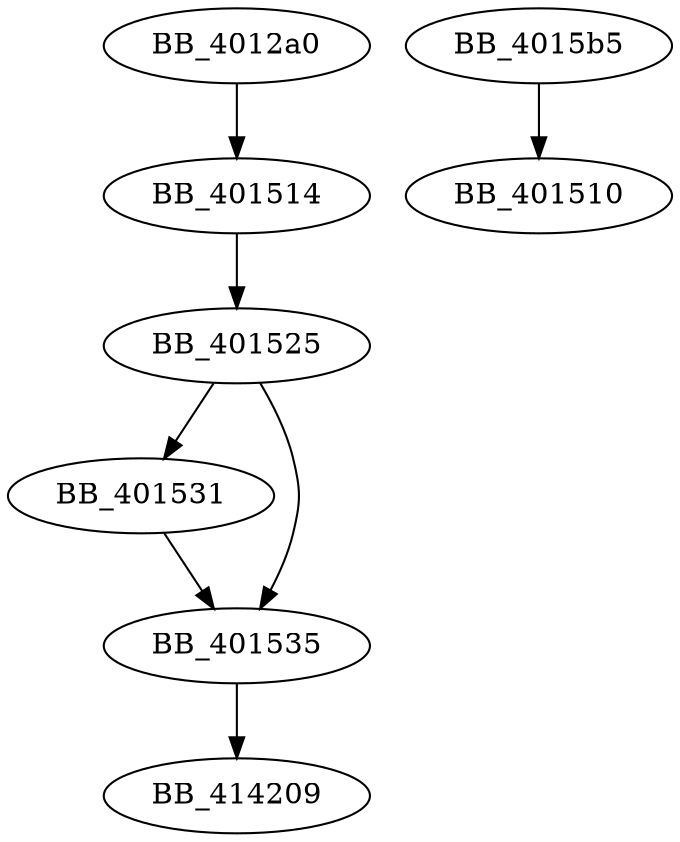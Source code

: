 DiGraph sub_4012A0{
BB_4012a0->BB_401514
BB_401514->BB_401525
BB_401525->BB_401531
BB_401525->BB_401535
BB_401531->BB_401535
BB_401535->BB_414209
BB_4015b5->BB_401510
}
